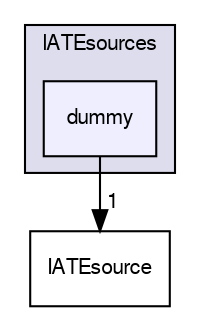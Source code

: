 digraph "applications/solvers/multiphase/twoPhaseEulerFoam/twoPhaseSystem/diameterModels/IATE/IATEsources/dummy" {
  bgcolor=transparent;
  compound=true
  node [ fontsize="10", fontname="FreeSans"];
  edge [ labelfontsize="10", labelfontname="FreeSans"];
  subgraph clusterdir_97c1c9bab2462ef6cb1398bf82c2b820 {
    graph [ bgcolor="#ddddee", pencolor="black", label="IATEsources" fontname="FreeSans", fontsize="10", URL="dir_97c1c9bab2462ef6cb1398bf82c2b820.html"]
  dir_a31e791725f2c92d8e9a4d59c3c22926 [shape=box, label="dummy", style="filled", fillcolor="#eeeeff", pencolor="black", URL="dir_a31e791725f2c92d8e9a4d59c3c22926.html"];
  }
  dir_c8a893873562b438dd6c106293b4eb0b [shape=box label="IATEsource" URL="dir_c8a893873562b438dd6c106293b4eb0b.html"];
  dir_a31e791725f2c92d8e9a4d59c3c22926->dir_c8a893873562b438dd6c106293b4eb0b [headlabel="1", labeldistance=1.5 headhref="dir_000275_000276.html"];
}

